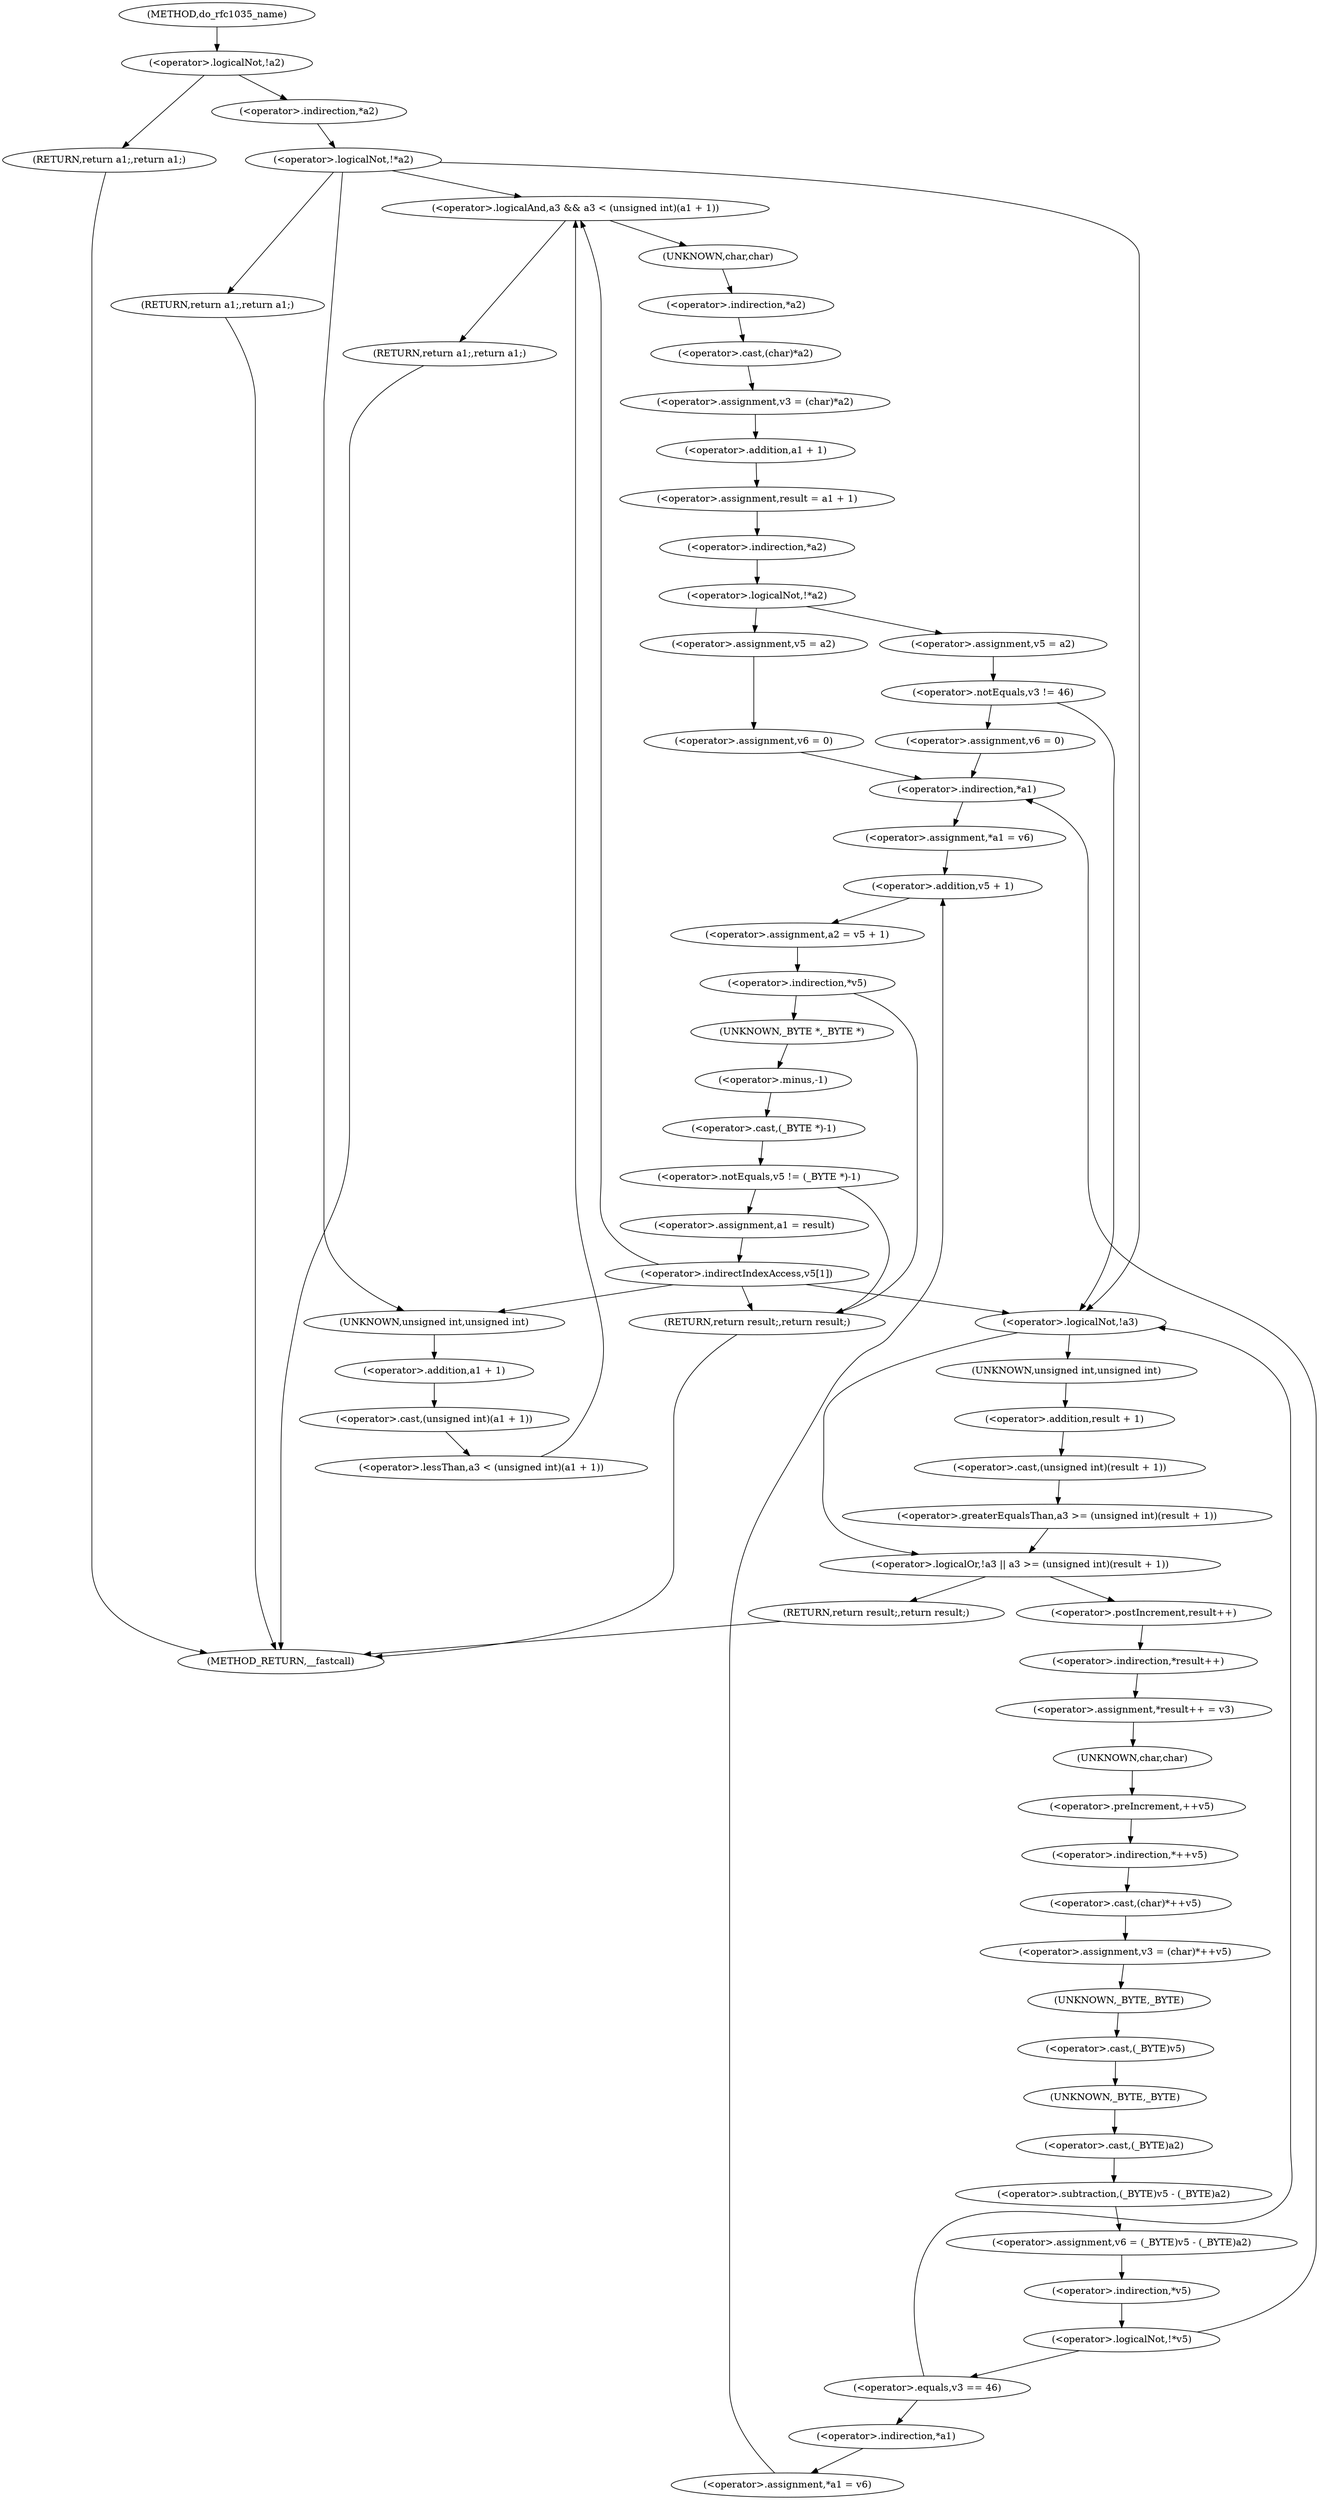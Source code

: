 digraph do_rfc1035_name {  
"1000115" [label = "(<operator>.logicalNot,!a2)" ]
"1000117" [label = "(RETURN,return a1;,return a1;)" ]
"1000120" [label = "(<operator>.logicalNot,!*a2)" ]
"1000121" [label = "(<operator>.indirection,*a2)" ]
"1000123" [label = "(RETURN,return a1;,return a1;)" ]
"1000129" [label = "(<operator>.logicalAnd,a3 && a3 < (unsigned int)(a1 + 1))" ]
"1000131" [label = "(<operator>.lessThan,a3 < (unsigned int)(a1 + 1))" ]
"1000133" [label = "(<operator>.cast,(unsigned int)(a1 + 1))" ]
"1000134" [label = "(UNKNOWN,unsigned int,unsigned int)" ]
"1000135" [label = "(<operator>.addition,a1 + 1)" ]
"1000138" [label = "(RETURN,return a1;,return a1;)" ]
"1000140" [label = "(<operator>.assignment,v3 = (char)*a2)" ]
"1000142" [label = "(<operator>.cast,(char)*a2)" ]
"1000143" [label = "(UNKNOWN,char,char)" ]
"1000144" [label = "(<operator>.indirection,*a2)" ]
"1000146" [label = "(<operator>.assignment,result = a1 + 1)" ]
"1000148" [label = "(<operator>.addition,a1 + 1)" ]
"1000152" [label = "(<operator>.logicalNot,!*a2)" ]
"1000153" [label = "(<operator>.indirection,*a2)" ]
"1000156" [label = "(<operator>.assignment,v5 = a2)" ]
"1000159" [label = "(<operator>.assignment,v6 = 0)" ]
"1000163" [label = "(<operator>.assignment,v5 = a2)" ]
"1000167" [label = "(<operator>.notEquals,v3 != 46)" ]
"1000171" [label = "(<operator>.assignment,v6 = 0)" ]
"1000175" [label = "(<operator>.assignment,*a1 = v6)" ]
"1000176" [label = "(<operator>.indirection,*a1)" ]
"1000180" [label = "(<operator>.assignment,a2 = v5 + 1)" ]
"1000182" [label = "(<operator>.addition,v5 + 1)" ]
"1000186" [label = "(<operator>.indirection,*v5)" ]
"1000190" [label = "(<operator>.notEquals,v5 != (_BYTE *)-1)" ]
"1000192" [label = "(<operator>.cast,(_BYTE *)-1)" ]
"1000193" [label = "(UNKNOWN,_BYTE *,_BYTE *)" ]
"1000194" [label = "(<operator>.minus,-1)" ]
"1000197" [label = "(<operator>.assignment,a1 = result)" ]
"1000201" [label = "(<operator>.indirectIndexAccess,v5[1])" ]
"1000205" [label = "(RETURN,return result;,return result;)" ]
"1000208" [label = "(<operator>.logicalOr,!a3 || a3 >= (unsigned int)(result + 1))" ]
"1000209" [label = "(<operator>.logicalNot,!a3)" ]
"1000211" [label = "(<operator>.greaterEqualsThan,a3 >= (unsigned int)(result + 1))" ]
"1000213" [label = "(<operator>.cast,(unsigned int)(result + 1))" ]
"1000214" [label = "(UNKNOWN,unsigned int,unsigned int)" ]
"1000215" [label = "(<operator>.addition,result + 1)" ]
"1000219" [label = "(<operator>.assignment,*result++ = v3)" ]
"1000220" [label = "(<operator>.indirection,*result++)" ]
"1000221" [label = "(<operator>.postIncrement,result++)" ]
"1000224" [label = "(<operator>.assignment,v3 = (char)*++v5)" ]
"1000226" [label = "(<operator>.cast,(char)*++v5)" ]
"1000227" [label = "(UNKNOWN,char,char)" ]
"1000228" [label = "(<operator>.indirection,*++v5)" ]
"1000229" [label = "(<operator>.preIncrement,++v5)" ]
"1000231" [label = "(<operator>.assignment,v6 = (_BYTE)v5 - (_BYTE)a2)" ]
"1000233" [label = "(<operator>.subtraction,(_BYTE)v5 - (_BYTE)a2)" ]
"1000234" [label = "(<operator>.cast,(_BYTE)v5)" ]
"1000235" [label = "(UNKNOWN,_BYTE,_BYTE)" ]
"1000237" [label = "(<operator>.cast,(_BYTE)a2)" ]
"1000238" [label = "(UNKNOWN,_BYTE,_BYTE)" ]
"1000241" [label = "(<operator>.logicalNot,!*v5)" ]
"1000242" [label = "(<operator>.indirection,*v5)" ]
"1000246" [label = "(<operator>.equals,v3 == 46)" ]
"1000250" [label = "(<operator>.assignment,*a1 = v6)" ]
"1000251" [label = "(<operator>.indirection,*a1)" ]
"1000255" [label = "(RETURN,return result;,return result;)" ]
"1000105" [label = "(METHOD,do_rfc1035_name)" ]
"1000257" [label = "(METHOD_RETURN,__fastcall)" ]
  "1000115" -> "1000117" 
  "1000115" -> "1000121" 
  "1000117" -> "1000257" 
  "1000120" -> "1000123" 
  "1000120" -> "1000129" 
  "1000120" -> "1000134" 
  "1000120" -> "1000209" 
  "1000121" -> "1000120" 
  "1000123" -> "1000257" 
  "1000129" -> "1000138" 
  "1000129" -> "1000143" 
  "1000131" -> "1000129" 
  "1000133" -> "1000131" 
  "1000134" -> "1000135" 
  "1000135" -> "1000133" 
  "1000138" -> "1000257" 
  "1000140" -> "1000148" 
  "1000142" -> "1000140" 
  "1000143" -> "1000144" 
  "1000144" -> "1000142" 
  "1000146" -> "1000153" 
  "1000148" -> "1000146" 
  "1000152" -> "1000156" 
  "1000152" -> "1000163" 
  "1000153" -> "1000152" 
  "1000156" -> "1000159" 
  "1000159" -> "1000176" 
  "1000163" -> "1000167" 
  "1000167" -> "1000209" 
  "1000167" -> "1000171" 
  "1000171" -> "1000176" 
  "1000175" -> "1000182" 
  "1000176" -> "1000175" 
  "1000180" -> "1000186" 
  "1000182" -> "1000180" 
  "1000186" -> "1000193" 
  "1000186" -> "1000205" 
  "1000190" -> "1000197" 
  "1000190" -> "1000205" 
  "1000192" -> "1000190" 
  "1000193" -> "1000194" 
  "1000194" -> "1000192" 
  "1000197" -> "1000201" 
  "1000201" -> "1000129" 
  "1000201" -> "1000134" 
  "1000201" -> "1000209" 
  "1000201" -> "1000205" 
  "1000205" -> "1000257" 
  "1000208" -> "1000221" 
  "1000208" -> "1000255" 
  "1000209" -> "1000208" 
  "1000209" -> "1000214" 
  "1000211" -> "1000208" 
  "1000213" -> "1000211" 
  "1000214" -> "1000215" 
  "1000215" -> "1000213" 
  "1000219" -> "1000227" 
  "1000220" -> "1000219" 
  "1000221" -> "1000220" 
  "1000224" -> "1000235" 
  "1000226" -> "1000224" 
  "1000227" -> "1000229" 
  "1000228" -> "1000226" 
  "1000229" -> "1000228" 
  "1000231" -> "1000242" 
  "1000233" -> "1000231" 
  "1000234" -> "1000238" 
  "1000235" -> "1000234" 
  "1000237" -> "1000233" 
  "1000238" -> "1000237" 
  "1000241" -> "1000176" 
  "1000241" -> "1000246" 
  "1000242" -> "1000241" 
  "1000246" -> "1000209" 
  "1000246" -> "1000251" 
  "1000250" -> "1000182" 
  "1000251" -> "1000250" 
  "1000255" -> "1000257" 
  "1000105" -> "1000115" 
}
